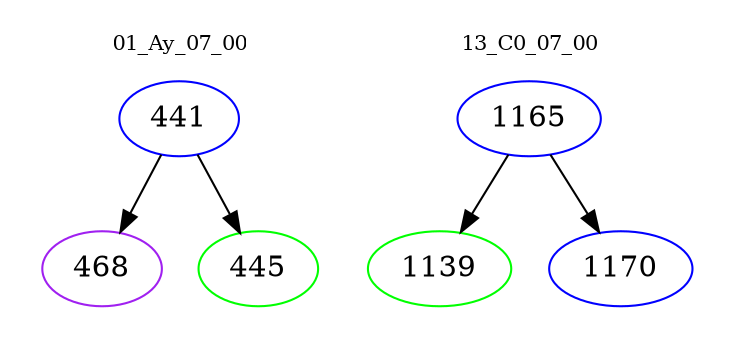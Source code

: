 digraph{
subgraph cluster_0 {
color = white
label = "01_Ay_07_00";
fontsize=10;
T0_441 [label="441", color="blue"]
T0_441 -> T0_468 [color="black"]
T0_468 [label="468", color="purple"]
T0_441 -> T0_445 [color="black"]
T0_445 [label="445", color="green"]
}
subgraph cluster_1 {
color = white
label = "13_C0_07_00";
fontsize=10;
T1_1165 [label="1165", color="blue"]
T1_1165 -> T1_1139 [color="black"]
T1_1139 [label="1139", color="green"]
T1_1165 -> T1_1170 [color="black"]
T1_1170 [label="1170", color="blue"]
}
}
